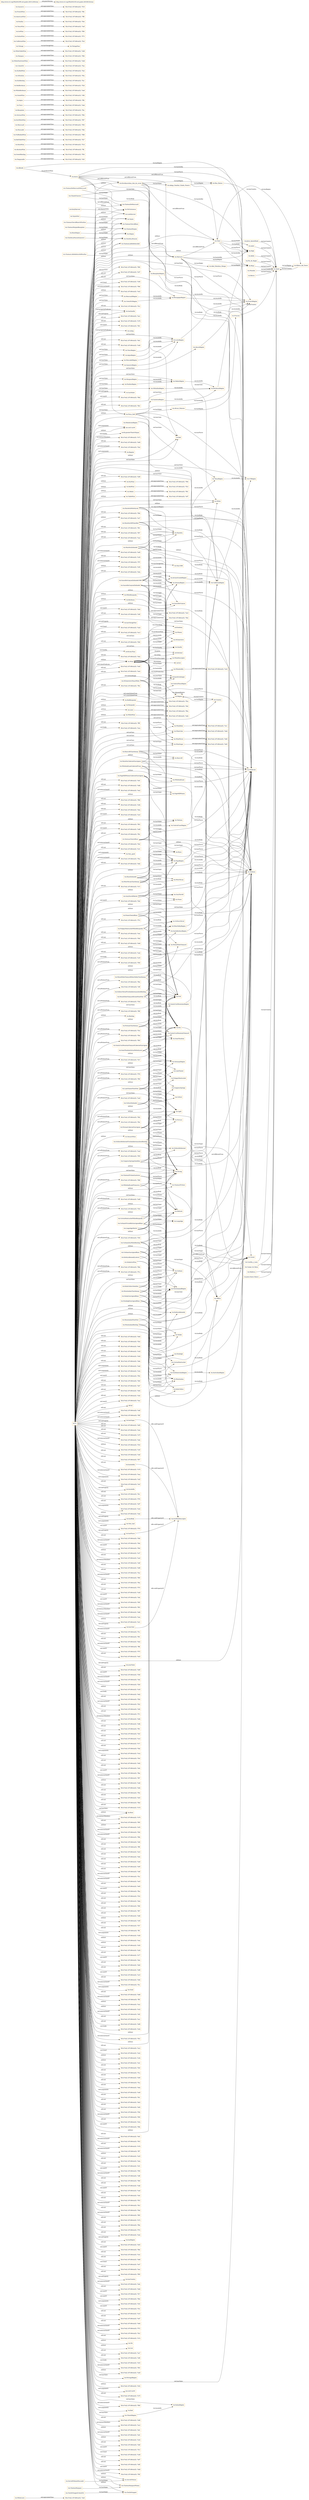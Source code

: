 digraph ar2dtool_diagram { 
rankdir=LR;
size="1501"
node [shape = rectangle, color="orange"]; "-5b1e7e42:187c89c4a52:-7ee0" "vin:DryWine" "vin:Tempranillo" "-5b1e7e42:187c89c4a52:-7f04" "-5b1e7e42:187c89c4a52:-7ef3" "vin:AlsatianWine" "-5b1e7e42:187c89c4a52:-7f1d" "-5b1e7e42:187c89c4a52:-7f59" "vin:RedTableWine" "-5b1e7e42:187c89c4a52:-7f27" "vin:FullBodiedWine" "-5b1e7e42:187c89c4a52:-7f6e" "-5b1e7e42:187c89c4a52:-7eff" "-5b1e7e42:187c89c4a52:-7f88" "-5b1e7e42:187c89c4a52:-7ebd" "-5b1e7e42:187c89c4a52:-7f4b" "vin:Meursault" "-5b1e7e42:187c89c4a52:-7f50" "-5b1e7e42:187c89c4a52:-7f3d" "-5b1e7e42:187c89c4a52:-7f6a" "vin:DryWhiteWine" "vin:GermanWine" "vin:Beaujolais" "vin:WhiteLoire" "vin:RedWine" "vin:Tours" "vin:RoseWine" "-5b1e7e42:187c89c4a52:-7f8f" "vin:Anjou" "-5b1e7e42:187c89c4a52:-7efb" "-5b1e7e42:187c89c4a52:-7f84" "vin:Riesling" "-5b1e7e42:187c89c4a52:-7f94" "vin:SweetWine" "vin:WineBody" "vin:Medoc" "-5b1e7e42:187c89c4a52:-7ee6" "-5b1e7e42:187c89c4a52:-7fc4" "-5b1e7e42:187c89c4a52:-7f2d" "vin:RedBordeaux" "vin:Quality" "vin:TableWine" "-5b1e7e42:187c89c4a52:-7f0e" "-5b1e7e42:187c89c4a52:-7ec1" "-5b1e7e42:187c89c4a52:-7fa1" "-5b1e7e42:187c89c4a52:-7ff4" "vin:WineColor" "vin:StEmilion" "-5b1e7e42:187c89c4a52:-7ec6" "vin:DryRedWine" "-5b1e7e42:187c89c4a52:-7fb5" "vin:DryRiesling" "-5b1e7e42:187c89c4a52:-7eb9" "vin:WhiteBurgundy" "vin:Bordeaux" "-5b1e7e42:187c89c4a52:-7fae" "-5b1e7e42:187c89c4a52:-7fa7" "vin:Wine" "-5b1e7e42:187c89c4a52:-7f23" "-5b1e7e42:187c89c4a52:-7edd" "-5b1e7e42:187c89c4a52:-7f66" "-5b1e7e42:187c89c4a52:-7f76" "-5b1e7e42:187c89c4a52:-7ed6" "-5b1e7e42:187c89c4a52:-7f61" "-5b1e7e42:187c89c4a52:-7f97" "vin:VintageYear" "vin:RedBurgundy" "-5b1e7e42:187c89c4a52:-7fbf" "vin:WhiteNonSweetWine" "-5b1e7e42:187c89c4a52:-7fec" "vin:Burgundy" "-5b1e7e42:187c89c4a52:-7fe4" "vin:WineFlavor" "vin:Muscadet" "vin:CaliforniaWine" "vin:Winery" "vin:WineSugar" "-5b1e7e42:187c89c4a52:-7ea9" "vin:ItalianWine" "-5b1e7e42:187c89c4a52:-7fd2" "-5b1e7e42:187c89c4a52:-7f80" "-5b1e7e42:187c89c4a52:-7eef" "vin:Pauillac" "vin:LateHarvest" "vin:WhiteBordeaux" "-5b1e7e42:187c89c4a52:-7f73" "vin:TexasWine" "vin:Loire" "-5b1e7e42:187c89c4a52:-7f2a" "vin:Margaux" "-5b1e7e42:187c89c4a52:-7f9c" "-5b1e7e42:187c89c4a52:-7ffc" "-5b1e7e42:187c89c4a52:-7f44" "-5b1e7e42:187c89c4a52:-7f0a" "vin:CotesDOr" "-5b1e7e42:187c89c4a52:-7eeb" "vin:AmericanWine" "vin:Country" "vin:DessertWine" "-5b1e7e42:187c89c4a52:-7ead" "vin:IceWine" "-5b1e7e42:187c89c4a52:-7f55" "vin:WhiteTableWine" "-5b1e7e42:187c89c4a52:-7eb5" "-5b1e7e42:187c89c4a52:-7fd6" "-5b1e7e42:187c89c4a52:-7fa4" "-5b1e7e42:187c89c4a52:-7ed9" "vin:Vintage" "vin:EarlyHarvest" "-5b1e7e42:187c89c4a52:-7fc8" "vin:WineDescriptor" "-5b1e7e42:187c89c4a52:-7fcd" "vin:FrenchWine" "-5b1e7e42:187c89c4a52:-7ed2" "-5b1e7e42:187c89c4a52:-7f8c" "-5b1e7e42:187c89c4a52:-7f39" "-5b1e7e42:187c89c4a52:-7ef7" "vin:Sancerre" "vin:SweetRiesling" "vin:Region" "-5b1e7e42:187c89c4a52:-7fbb" "-5b1e7e42:187c89c4a52:-7ff8" "vin:WhiteWine" "-5b1e7e42:187c89c4a52:-7f19" "-5b1e7e42:187c89c4a52:-7fe0" "-5b1e7e42:187c89c4a52:-7f7a" "vin:WineAcidity" "-5b1e7e42:187c89c4a52:-7ee3" ; /*classes style*/
	"vin:Campo_de_Borja" -> "vin:Spain" [ label = "vin:hasCountry" ];
	"vin:MariettaZinfandel" -> "vin:SonomaRegion" [ label = "vin:locatedIn" ];
	"vin:MariettaZinfandel" -> "vin:Dry" [ label = "vin:hasSugar" ];
	"vin:MariettaZinfandel" -> "vin:Marietta" [ label = "vin:hasMaker" ];
	"vin:MariettaZinfandel" -> "vin:Moderate" [ label = "vin:hasFlavor" ];
	"vin:MariettaZinfandel" -> "vin:Medium" [ label = "vin:hasBody" ];
	"vin:SeanThackreySiriusPetiteSyrah" -> "vin:NapaRegion" [ label = "vin:locatedIn" ];
	"vin:SeanThackreySiriusPetiteSyrah" -> "vin:Dry" [ label = "vin:hasSugar" ];
	"vin:SeanThackreySiriusPetiteSyrah" -> "vin:SeanThackrey" [ label = "vin:hasMaker" ];
	"vin:SeanThackreySiriusPetiteSyrah" -> "vin:Strong" [ label = "vin:hasFlavor" ];
	"vin:SeanThackreySiriusPetiteSyrah" -> "vin:Full" [ label = "vin:hasBody" ];
	"vin:MariettaCabernetSauvignon" -> "vin:SonomaRegion" [ label = "vin:locatedIn" ];
	"vin:MariettaCabernetSauvignon" -> "vin:Dry" [ label = "vin:hasSugar" ];
	"vin:MariettaCabernetSauvignon" -> "vin:Marietta" [ label = "vin:hasMaker" ];
	"vin:MariettaCabernetSauvignon" -> "vin:Moderate" [ label = "vin:hasFlavor" ];
	"vin:MariettaCabernetSauvignon" -> "vin:Medium" [ label = "vin:hasBody" ];
	"vin:PauillacRegion" -> "vin:MedocRegion" [ label = "vin:locatedIn" ];
	"vin:StGenevieveTexasWhite" -> "vin:CentralTexasRegion" [ label = "vin:locatedIn" ];
	"vin:StGenevieveTexasWhite" -> "vin:Dry" [ label = "vin:hasSugar" ];
	"vin:StGenevieveTexasWhite" -> "vin:StGenevieve" [ label = "vin:hasMaker" ];
	"vin:StGenevieveTexasWhite" -> "vin:Moderate" [ label = "vin:hasFlavor" ];
	"vin:FullBodiedWine" -> "-5b1e7e42:187c89c4a52:-7f88" [ label = "owl:equivalentClass" ];
	"vin:BordeauxRegion" -> "vin:FrenchRegion" [ label = "vin:locatedIn" ];
	"vin:hasBody" -> "vin:hasWineDescriptor" [ label = "rdfs:subPropertyOf" ];
	"vin:Adega_Familiar_Eladio_Pineiro" -> "vin:Rias_Baixas" [ label = "vin:hasRegion" ];
	"vin:Meursault" -> "-5b1e7e42:187c89c4a52:-7f50" [ label = "owl:equivalentClass" ];
	"vin:Mallorca" -> "vin:Spain" [ label = "vin:hasCountry" ];
	"vin:FoxenCheninBlanc" -> "vin:SantaBarbaraRegion" [ label = "vin:locatedIn" ];
	"vin:FoxenCheninBlanc" -> "vin:Dry" [ label = "vin:hasSugar" ];
	"vin:FoxenCheninBlanc" -> "vin:Foxen" [ label = "vin:hasMaker" ];
	"vin:FoxenCheninBlanc" -> "vin:Moderate" [ label = "vin:hasFlavor" ];
	"vin:FoxenCheninBlanc" -> "vin:Full" [ label = "vin:hasBody" ];
	"vin:TexasWine" -> "-5b1e7e42:187c89c4a52:-7eef" [ label = "owl:equivalentClass" ];
	"vin:NapaRegion" -> "vin:CaliforniaRegion" [ label = "vin:locatedIn" ];
	"vin:MountadamRiesling" -> "vin:SouthAustraliaRegion" [ label = "vin:locatedIn" ];
	"vin:MountadamRiesling" -> "vin:Dry" [ label = "vin:hasSugar" ];
	"vin:MountadamRiesling" -> "vin:Mountadam" [ label = "vin:hasMaker" ];
	"vin:MountadamRiesling" -> "vin:Delicate" [ label = "vin:hasFlavor" ];
	"vin:MountadamRiesling" -> "vin:Medium" [ label = "vin:hasBody" ];
	"vin:LoireRegion" -> "vin:FrenchRegion" [ label = "vin:locatedIn" ];
	"vin:CorbansSauvignonBlanc" -> "vin:NewZealandRegion" [ label = "vin:locatedIn" ];
	"vin:CorbansSauvignonBlanc" -> "vin:Dry" [ label = "vin:hasSugar" ];
	"vin:CorbansSauvignonBlanc" -> "vin:Corbans" [ label = "vin:hasMaker" ];
	"vin:CorbansSauvignonBlanc" -> "vin:Strong" [ label = "vin:hasFlavor" ];
	"vin:CorbansSauvignonBlanc" -> "vin:Medium" [ label = "vin:hasBody" ];
	"vin:WhiteBurgundy" -> "-5b1e7e42:187c89c4a52:-7ee3" [ label = "owl:equivalentClass" ];
	"vin:Pauillac" -> "-5b1e7e42:187c89c4a52:-7f44" [ label = "owl:equivalentClass" ];
	"vin:Jerez-Xeres-Sherry" -> "vin:Spain" [ label = "vin:hasCountry" ];
	"vin:CortonMontrachetWhiteBurgundy" -> "vin:Dry" [ label = "vin:hasSugar" ];
	"vin:CortonMontrachetWhiteBurgundy" -> "vin:CortonMontrachet" [ label = "vin:hasMaker" ];
	"vin:CortonMontrachetWhiteBurgundy" -> "vin:Strong" [ label = "vin:hasFlavor" ];
	"vin:CortonMontrachetWhiteBurgundy" -> "vin:Full" [ label = "vin:hasBody" ];
	"vin:BourgogneRegion" -> "vin:FrenchRegion" [ label = "vin:locatedIn" ];
	"vin:MountadamChardonnay" -> "vin:SouthAustraliaRegion" [ label = "vin:locatedIn" ];
	"vin:MountadamChardonnay" -> "vin:Dry" [ label = "vin:hasSugar" ];
	"vin:MountadamChardonnay" -> "vin:Mountadam" [ label = "vin:hasMaker" ];
	"vin:MountadamChardonnay" -> "vin:Strong" [ label = "vin:hasFlavor" ];
	"vin:MountadamChardonnay" -> "vin:Full" [ label = "vin:hasBody" ];
	"vin:DryWine" -> "-5b1e7e42:187c89c4a52:-7f94" [ label = "owl:equivalentClass" ];
	"vin:FrenchWine" -> "-5b1e7e42:187c89c4a52:-7f8c" [ label = "owl:equivalentClass" ];
	"vin:SauterneRegion" -> "vin:BordeauxRegion" [ label = "vin:locatedIn" ];
	"vin:Spain" -> "vin:Ribera_del_Duero" [ label = "vin:hasRegion" ];
	"vin:SelaksSauvignonBlanc" -> "vin:NewZealandRegion" [ label = "vin:locatedIn" ];
	"vin:SelaksSauvignonBlanc" -> "vin:Dry" [ label = "vin:hasSugar" ];
	"vin:SelaksSauvignonBlanc" -> "vin:Selaks" [ label = "vin:hasMaker" ];
	"vin:SelaksSauvignonBlanc" -> "vin:Moderate" [ label = "vin:hasFlavor" ];
	"vin:SelaksSauvignonBlanc" -> "vin:Medium" [ label = "vin:hasBody" ];
	"vin:SchlossRothermelTrochenbierenausleseRiesling" -> "vin:GermanyRegion" [ label = "vin:locatedIn" ];
	"vin:SchlossRothermelTrochenbierenausleseRiesling" -> "vin:Sweet" [ label = "vin:hasSugar" ];
	"vin:SchlossRothermelTrochenbierenausleseRiesling" -> "vin:SchlossRothermel" [ label = "vin:hasMaker" ];
	"vin:SchlossRothermelTrochenbierenausleseRiesling" -> "vin:Strong" [ label = "vin:hasFlavor" ];
	"vin:SchlossRothermelTrochenbierenausleseRiesling" -> "vin:Full" [ label = "vin:hasBody" ];
	"vin:StEmilionRegion" -> "vin:BordeauxRegion" [ label = "vin:locatedIn" ];
	"vin:BeaujolaisRegion" -> "vin:FrenchRegion" [ label = "vin:locatedIn" ];
	"vin:CorbansPrivateBinSauvignonBlanc" -> "vin:NewZealandRegion" [ label = "vin:locatedIn" ];
	"vin:CorbansPrivateBinSauvignonBlanc" -> "vin:Dry" [ label = "vin:hasSugar" ];
	"vin:CorbansPrivateBinSauvignonBlanc" -> "vin:Corbans" [ label = "vin:hasMaker" ];
	"vin:CorbansPrivateBinSauvignonBlanc" -> "vin:Strong" [ label = "vin:hasFlavor" ];
	"vin:CorbansPrivateBinSauvignonBlanc" -> "vin:Full" [ label = "vin:hasBody" ];
	"vin:Bordeaux" -> "-5b1e7e42:187c89c4a52:-7fe4" [ label = "owl:equivalentClass" ];
	"vin:CongressSpringsSemillon" -> "vin:Dry" [ label = "vin:hasSugar" ];
	"vin:CongressSpringsSemillon" -> "vin:CongressSprings" [ label = "vin:hasMaker" ];
	"vin:CongressSpringsSemillon" -> "vin:Moderate" [ label = "vin:hasFlavor" ];
	"vin:CongressSpringsSemillon" -> "vin:Medium" [ label = "vin:hasBody" ];
	"vin:RedBordeaux" -> "-5b1e7e42:187c89c4a52:-7f2d" [ label = "owl:equivalentClass" ];
	"vin:Jerez_Amontillado" -> "vin:Spain" [ label = "vin:hasCountry" ];
	"vin:Rias_Baixas" -> "vin:Spain" [ label = "vin:hasCountry" ];
	"vin:AlsatianWine" -> "-5b1e7e42:187c89c4a52:-7ffc" [ label = "owl:equivalentClass" ];
	"vin:RedTableWine" -> "-5b1e7e42:187c89c4a52:-7f27" [ label = "owl:equivalentClass" ];
	"vin:Tours" -> "-5b1e7e42:187c89c4a52:-7eeb" [ label = "owl:equivalentClass" ];
	"vin:CotesDOr" -> "-5b1e7e42:187c89c4a52:-7fae" [ label = "owl:equivalentClass" ];
	"vin:SweetRiesling" -> "-5b1e7e42:187c89c4a52:-7f04" [ label = "owl:equivalentClass" ];
	"vin:Medoc" -> "-5b1e7e42:187c89c4a52:-7f61" [ label = "owl:equivalentClass" ];
	"vin:TaylorPort" -> "vin:Taylor" [ label = "vin:hasMaker" ];
	"vin:ChateauChevalBlancStEmilion" -> "vin:ChateauChevalBlanc" [ label = "vin:hasMaker" ];
	"vin:Envidiacochina_tete_de_cuvee" -> "vin:Malvasia" [ label = "owl:differentFrom" ];
	"vin:Envidiacochina_tete_de_cuvee" -> "vin:Adega_Familiar_Eladio_Pineiro" [ label = "vin:hasMaker" ];
	"vin:Envidiacochina_tete_de_cuvee" -> "vin:Moderate" [ label = "vin:hasFlavor" ];
	"vin:Envidiacochina_tete_de_cuvee" -> "vin:High" [ label = "vin:hasAcidity" ];
	"vin:Envidiacochina_tete_de_cuvee" -> "vin:Medium" [ label = "vin:hasBody" ];
	"vin:Envidiacochina_tete_de_cuvee" -> "vin:Rias_Baixas" [ label = "vin:hasRegion" ];
	"vin:Envidiacochina_tete_de_cuvee" -> "vin:Tinto" [ label = "owl:differentFrom" ];
	"vin:ChateauMorgonBeaujolais" -> "vin:ChateauMorgon" [ label = "vin:hasMaker" ];
	"vin:ChateauDeMeursaultMeursault" -> "vin:ChateauDeMeursault" [ label = "vin:hasMaker" ];
	"vin:ChateauDeMeursaultMeursault" -> "vin:Moderate" [ label = "vin:hasFlavor" ];
	"vin:WhiteNonSweetWine" -> "-5b1e7e42:187c89c4a52:-7edd" [ label = "owl:equivalentClass" ];
	"vin:Alvaro_Palacios" -> "vin:Priorato" [ label = "vin:hasRegion" ];
	"vin:RoseDAnjou" -> "vin:DAnjou" [ label = "vin:hasMaker" ];
	"vin:hasSugar" -> "vin:hasWineDescriptor" [ label = "rdfs:subPropertyOf" ];
	"vin:Muscadet" -> "-5b1e7e42:187c89c4a52:-7f4b" [ label = "owl:equivalentClass" ];
	"vin:CotesDOrRegion" -> "vin:BourgogneRegion" [ label = "vin:locatedIn" ];
	"vin:WineColor" -> "-5b1e7e42:187c89c4a52:-7ebd" [ label = "owl:equivalentClass" ];
	"vin:ElyseZinfandel" -> "vin:NapaRegion" [ label = "vin:locatedIn" ];
	"vin:ElyseZinfandel" -> "vin:Dry" [ label = "vin:hasSugar" ];
	"vin:ElyseZinfandel" -> "vin:Elyse" [ label = "vin:hasMaker" ];
	"vin:ElyseZinfandel" -> "vin:Moderate" [ label = "vin:hasFlavor" ];
	"vin:ElyseZinfandel" -> "vin:Full" [ label = "vin:hasBody" ];
	"vin:SweetWine" -> "-5b1e7e42:187c89c4a52:-7efb" [ label = "owl:equivalentClass" ];
	"vin:LongridgeMerlot" -> "vin:NewZealandRegion" [ label = "vin:locatedIn" ];
	"vin:LongridgeMerlot" -> "vin:Dry" [ label = "vin:hasSugar" ];
	"vin:LongridgeMerlot" -> "vin:Longridge" [ label = "vin:hasMaker" ];
	"vin:LongridgeMerlot" -> "vin:Moderate" [ label = "vin:hasFlavor" ];
	"vin:LongridgeMerlot" -> "vin:Light" [ label = "vin:hasBody" ];
	"vin:KathrynKennedyLateral" -> "vin:Dry" [ label = "vin:hasSugar" ];
	"vin:KathrynKennedyLateral" -> "vin:KathrynKennedy" [ label = "vin:hasMaker" ];
	"vin:KathrynKennedyLateral" -> "vin:Delicate" [ label = "vin:hasFlavor" ];
	"vin:KathrynKennedyLateral" -> "vin:Medium" [ label = "vin:hasBody" ];
	"vin:MountEdenVineyardEdnaValleyChardonnay" -> "vin:EdnaValleyRegion" [ label = "vin:locatedIn" ];
	"vin:MountEdenVineyardEdnaValleyChardonnay" -> "vin:Dry" [ label = "vin:hasSugar" ];
	"vin:MountEdenVineyardEdnaValleyChardonnay" -> "vin:MountEdenVineyard" [ label = "vin:hasMaker" ];
	"vin:MountEdenVineyardEdnaValleyChardonnay" -> "vin:Moderate" [ label = "vin:hasFlavor" ];
	"vin:MountEdenVineyardEdnaValleyChardonnay" -> "vin:Medium" [ label = "vin:hasBody" ];
	"vin:hasFlavor" -> "vin:hasWineDescriptor" [ label = "rdfs:subPropertyOf" ];
	"vin:Loire" -> "-5b1e7e42:187c89c4a52:-7f6a" [ label = "owl:equivalentClass" ];
	"vin:AnjouRegion" -> "vin:LoireRegion" [ label = "vin:locatedIn" ];
	"vin:BancroftChardonnay" -> "vin:NapaRegion" [ label = "vin:locatedIn" ];
	"vin:BancroftChardonnay" -> "vin:Dry" [ label = "vin:hasSugar" ];
	"vin:BancroftChardonnay" -> "vin:Bancroft" [ label = "vin:hasMaker" ];
	"vin:BancroftChardonnay" -> "vin:Moderate" [ label = "vin:hasFlavor" ];
	"vin:BancroftChardonnay" -> "vin:Medium" [ label = "vin:hasBody" ];
	"vin:SaucelitoCanyonZinfandel1998" -> "vin:ArroyoGrandeRegion" [ label = "vin:locatedIn" ];
	"vin:SaucelitoCanyonZinfandel1998" -> "vin:Year1998" [ label = "vin:hasVintageYear" ];
	"vin:SaucelitoCanyonZinfandel1998" -> "vin:Dry" [ label = "vin:hasSugar" ];
	"vin:SaucelitoCanyonZinfandel1998" -> "vin:SaucelitoCanyon" [ label = "vin:hasMaker" ];
	"vin:SaucelitoCanyonZinfandel1998" -> "vin:Moderate" [ label = "vin:hasFlavor" ];
	"vin:SaucelitoCanyonZinfandel1998" -> "vin:Medium" [ label = "vin:hasBody" ];
	"vin:ClosDeLaPoussieSancerre" -> "vin:ClosDeLaPoussie" [ label = "vin:hasMaker" ];
	"vin:CentralTexasRegion" -> "vin:TexasRegion" [ label = "vin:locatedIn" ];
	"vin:ChiantiRegion" -> "vin:ItalianRegion" [ label = "vin:locatedIn" ];
	"vin:IceWine" -> "-5b1e7e42:187c89c4a52:-7f80" [ label = "owl:equivalentClass" ];
	"vin:CaliforniaRegion" -> "vin:USRegion" [ label = "vin:locatedIn" ];
	"vin:Beaujolais" -> "-5b1e7e42:187c89c4a52:-7fec" [ label = "owl:equivalentClass" ];
	"vin:MendocinoRegion" -> "vin:CaliforniaRegion" [ label = "vin:locatedIn" ];
	"vin:MendocinoRegion" -> "vin:SonomaRegion" [ label = "vin:adjacentRegion" ];
	"vin:ChiantiClassico" -> "vin:McGuinnesso" [ label = "vin:hasMaker" ];
	"vin:ChiantiClassico" -> "vin:Medium" [ label = "vin:hasBody" ];
	"vin:Aurus" -> "vin:Malvasia" [ label = "owl:differentFrom" ];
	"vin:Aurus" -> "vin:Tinto" [ label = "owl:differentFrom" ];
	"vin:Aurus" -> "vin:Moderate" [ label = "vin:hasFlavor" ];
	"vin:Aurus" -> "vin:Red" [ label = "vin:hasColor" ];
	"vin:Aurus" -> "vin:Envidiacochina_tete_de_cuvee" [ label = "owl:differentFrom" ];
	"vin:Aurus" -> "vin:Finca_Dofi" [ label = "owl:differentFrom" ];
	"vin:Aurus" -> "vin:High" [ label = "vin:hasAcidity" ];
	"vin:Aurus" -> "vin:Full" [ label = "vin:hasBody" ];
	"vin:MountadamPinotNoir" -> "vin:SouthAustraliaRegion" [ label = "vin:locatedIn" ];
	"vin:MountadamPinotNoir" -> "vin:Dry" [ label = "vin:hasSugar" ];
	"vin:MountadamPinotNoir" -> "vin:Mountadam" [ label = "vin:hasMaker" ];
	"vin:MountadamPinotNoir" -> "vin:Moderate" [ label = "vin:hasFlavor" ];
	"vin:MountadamPinotNoir" -> "vin:Medium" [ label = "vin:hasBody" ];
	"vin:RedWine" -> "-5b1e7e42:187c89c4a52:-7f23" [ label = "owl:equivalentClass" ];
	"vin:MountEdenVineyardEstatePinotNoir" -> "vin:EdnaValleyRegion" [ label = "vin:locatedIn" ];
	"vin:MountEdenVineyardEstatePinotNoir" -> "vin:Dry" [ label = "vin:hasSugar" ];
	"vin:MountEdenVineyardEstatePinotNoir" -> "vin:MountEdenVineyard" [ label = "vin:hasMaker" ];
	"vin:MountEdenVineyardEstatePinotNoir" -> "vin:Strong" [ label = "vin:hasFlavor" ];
	"vin:MountEdenVineyardEstatePinotNoir" -> "vin:Full" [ label = "vin:hasBody" ];
	"vin:Burgundy" -> "-5b1e7e42:187c89c4a52:-7fe0" [ label = "owl:equivalentClass" ];
	"vin:RedBurgundy" -> "-5b1e7e42:187c89c4a52:-7f2a" [ label = "owl:equivalentClass" ];
	"vin:SonomaRegion" -> "vin:CaliforniaRegion" [ label = "vin:locatedIn" ];
	"vin:Malvasia" -> "vin:Moderate" [ label = "vin:hasFlavor" ];
	"vin:Malvasia" -> "vin:White" [ label = "vin:hasColor" ];
	"vin:Malvasia" -> "vin:Rioja" [ label = "vin:hasRegion" ];
	"vin:Malvasia" -> "vin:Medium" [ label = "vin:hasBody" ];
	"vin:Malvasia" -> "vin:High" [ label = "vin:hasAcidity" ];
	"vin:Malvasia" -> "vin:Tinto" [ label = "owl:differentFrom" ];
	"vin:Malvasia" -> "vin:Abel_Mendoza_Monge" [ label = "vin:hasMaker" ];
	"vin:hasAcidity" -> "vin:hasWineDescriptor" [ label = "rdfs:subPropertyOf" ];
	"vin:Aalto" -> "vin:Spain" [ label = "vin:hasCountry" ];
	"vin:ChateauLafiteRothschildPauillac" -> "vin:ChateauLafiteRothschild" [ label = "vin:hasMaker" ];
	"vin:GaryFarrellMerlot" -> "vin:SonomaRegion" [ label = "vin:locatedIn" ];
	"vin:GaryFarrellMerlot" -> "vin:Dry" [ label = "vin:hasSugar" ];
	"vin:GaryFarrellMerlot" -> "vin:GaryFarrell" [ label = "vin:hasMaker" ];
	"vin:GaryFarrellMerlot" -> "vin:Moderate" [ label = "vin:hasFlavor" ];
	"vin:GaryFarrellMerlot" -> "vin:Medium" [ label = "vin:hasBody" ];
	"vin:Alella" -> "vin:Spain" [ label = "vin:hasCountry" ];
	"vin:StonleighSauvignonBlanc" -> "vin:NewZealandRegion" [ label = "vin:locatedIn" ];
	"vin:StonleighSauvignonBlanc" -> "vin:Dry" [ label = "vin:hasSugar" ];
	"vin:StonleighSauvignonBlanc" -> "vin:Stonleigh" [ label = "vin:hasMaker" ];
	"vin:StonleighSauvignonBlanc" -> "vin:Delicate" [ label = "vin:hasFlavor" ];
	"vin:StonleighSauvignonBlanc" -> "vin:Medium" [ label = "vin:hasBody" ];
	"vin:Abel_Mendoza_Monge" -> "vin:Rioja" [ label = "vin:hasRegion" ];
	"vin:TableWine" -> "-5b1e7e42:187c89c4a52:-7ef7" [ label = "owl:equivalentClass" ];
	"vin:GermanWine" -> "-5b1e7e42:187c89c4a52:-7f84" [ label = "owl:equivalentClass" ];
	"vin:CotturiZinfandel" -> "vin:SonomaRegion" [ label = "vin:locatedIn" ];
	"vin:CotturiZinfandel" -> "vin:Dry" [ label = "vin:hasSugar" ];
	"vin:CotturiZinfandel" -> "vin:Cotturi" [ label = "vin:hasMaker" ];
	"vin:CotturiZinfandel" -> "vin:Strong" [ label = "vin:hasFlavor" ];
	"vin:CotturiZinfandel" -> "vin:Full" [ label = "vin:hasBody" ];
	"vin:WineBody" -> "-5b1e7e42:187c89c4a52:-7ec1" [ label = "owl:equivalentClass" ];
	"vin:SaucelitoCanyonZinfandel" -> "vin:ArroyoGrandeRegion" [ label = "vin:locatedIn" ];
	"vin:SaucelitoCanyonZinfandel" -> "vin:Dry" [ label = "vin:hasSugar" ];
	"vin:SaucelitoCanyonZinfandel" -> "vin:SaucelitoCanyon" [ label = "vin:hasMaker" ];
	"vin:SaucelitoCanyonZinfandel" -> "vin:Moderate" [ label = "vin:hasFlavor" ];
	"vin:SaucelitoCanyonZinfandel" -> "vin:Medium" [ label = "vin:hasBody" ];
	"vin:LaneTannerPinotNoir" -> "vin:SantaBarbaraRegion" [ label = "vin:locatedIn" ];
	"vin:LaneTannerPinotNoir" -> "vin:Dry" [ label = "vin:hasSugar" ];
	"vin:LaneTannerPinotNoir" -> "vin:LaneTanner" [ label = "vin:hasMaker" ];
	"vin:LaneTannerPinotNoir" -> "vin:Delicate" [ label = "vin:hasFlavor" ];
	"vin:LaneTannerPinotNoir" -> "vin:Light" [ label = "vin:hasBody" ];
	"vin:WhiteWine" -> "-5b1e7e42:187c89c4a52:-7ed2" [ label = "owl:equivalentClass" ];
	"vin:WhitehallLaneCabernetFranc" -> "vin:NapaRegion" [ label = "vin:locatedIn" ];
	"vin:WhitehallLaneCabernetFranc" -> "vin:Dry" [ label = "vin:hasSugar" ];
	"vin:WhitehallLaneCabernetFranc" -> "vin:WhitehallLane" [ label = "vin:hasMaker" ];
	"vin:WhitehallLaneCabernetFranc" -> "vin:Moderate" [ label = "vin:hasFlavor" ];
	"vin:WhitehallLaneCabernetFranc" -> "vin:Medium" [ label = "vin:hasBody" ];
	"vin:Dry" -> "vin:Sweet" [ label = "owl:differentFrom" ];
	"vin:Dry" -> "vin:OffDry" [ label = "owl:differentFrom" ];
	"vin:Rioja" -> "vin:Spain" [ label = "vin:hasCountry" ];
	"vin:Sancerre" -> "-5b1e7e42:187c89c4a52:-7f19" [ label = "owl:equivalentClass" ];
	"vin:Pla_de_Bages" -> "vin:Spain" [ label = "vin:hasCountry" ];
	"vin:StEmilion" -> "-5b1e7e42:187c89c4a52:-7f0a" [ label = "owl:equivalentClass" ];
	"vin:PageMillWineryCabernetSauvignon" -> "vin:NapaRegion" [ label = "vin:locatedIn" ];
	"vin:PageMillWineryCabernetSauvignon" -> "vin:Dry" [ label = "vin:hasSugar" ];
	"vin:PageMillWineryCabernetSauvignon" -> "vin:PageMillWinery" [ label = "vin:hasMaker" ];
	"vin:PageMillWineryCabernetSauvignon" -> "vin:Moderate" [ label = "vin:hasFlavor" ];
	"vin:PageMillWineryCabernetSauvignon" -> "vin:Medium" [ label = "vin:hasBody" ];
	"vin:Ribera_del_Duero" -> "vin:Spain" [ label = "vin:hasCountry" ];
	"vin:WineAcidity" -> "-5b1e7e42:187c89c4a52:-7ec6" [ label = "owl:equivalentClass" ];
	"vin:Finca_Dofi" -> "vin:Moderate" [ label = "vin:hasFlavor" ];
	"vin:Finca_Dofi" -> "vin:Full" [ label = "vin:hasBody" ];
	"vin:Finca_Dofi" -> "vin:Red" [ label = "vin:hasColor" ];
	"vin:Finca_Dofi" -> "vin:High" [ label = "vin:hasAcidity" ];
	"vin:Finca_Dofi" -> "vin:Alvaro_Palacios" [ label = "vin:hasMaker" ];
	"vin:MariettaPetiteSyrah" -> "vin:SonomaRegion" [ label = "vin:locatedIn" ];
	"vin:MariettaPetiteSyrah" -> "vin:Dry" [ label = "vin:hasSugar" ];
	"vin:MariettaPetiteSyrah" -> "vin:Marietta" [ label = "vin:hasMaker" ];
	"vin:MariettaPetiteSyrah" -> "vin:Moderate" [ label = "vin:hasFlavor" ];
	"vin:MariettaPetiteSyrah" -> "vin:Medium" [ label = "vin:hasBody" ];
	"vin:WhiteTableWine" -> "-5b1e7e42:187c89c4a52:-7ed6" [ label = "owl:equivalentClass" ];
	"vin:Margaux" -> "-5b1e7e42:187c89c4a52:-7f66" [ label = "owl:equivalentClass" ];
	"vin:SevreEtMaineMuscadet" -> "vin:SevreEtMaine" [ label = "vin:hasMaker" ];
	"vin:Priorato" -> "vin:Spain" [ label = "vin:hasCountry" ];
	"vin:SchlossVolradTrochenbierenausleseRiesling" -> "vin:GermanyRegion" [ label = "vin:locatedIn" ];
	"vin:SchlossVolradTrochenbierenausleseRiesling" -> "vin:Sweet" [ label = "vin:hasSugar" ];
	"vin:SchlossVolradTrochenbierenausleseRiesling" -> "vin:SchlossVolrad" [ label = "vin:hasMaker" ];
	"vin:SchlossVolradTrochenbierenausleseRiesling" -> "vin:Moderate" [ label = "vin:hasFlavor" ];
	"vin:SchlossVolradTrochenbierenausleseRiesling" -> "vin:Full" [ label = "vin:hasBody" ];
	"vin:EarlyHarvest" -> "vin:LateHarvest" [ label = "owl:disjointWith" ];
	"vin:ChateauDYchemSauterne" -> "vin:ChateauDYchem" [ label = "vin:hasMaker" ];
	"vin:ChateauDYchemSauterne" -> "vin:Strong" [ label = "vin:hasFlavor" ];
	"vin:Tempranillo" -> "-5b1e7e42:187c89c4a52:-7ef3" [ label = "owl:equivalentClass" ];
	"vin:Anjou" -> "-5b1e7e42:187c89c4a52:-7ff4" [ label = "owl:equivalentClass" ];
	"vin:Penedes" -> "vin:Spain" [ label = "vin:hasCountry" ];
	"vin:FormanCabernetSauvignon" -> "vin:NapaRegion" [ label = "vin:locatedIn" ];
	"vin:FormanCabernetSauvignon" -> "vin:Dry" [ label = "vin:hasSugar" ];
	"vin:FormanCabernetSauvignon" -> "vin:Forman" [ label = "vin:hasMaker" ];
	"vin:FormanCabernetSauvignon" -> "vin:Strong" [ label = "vin:hasFlavor" ];
	"vin:FormanCabernetSauvignon" -> "vin:Medium" [ label = "vin:hasBody" ];
	"vin:DryWhiteWine" -> "-5b1e7e42:187c89c4a52:-7f97" [ label = "owl:equivalentClass" ];
	"vin:SantaCruzMountainsRegion" -> "vin:CaliforniaRegion" [ label = "vin:locatedIn" ];
	"vin:MeursaultRegion" -> "vin:BourgogneRegion" [ label = "vin:locatedIn" ];
	"vin:MariettaOldVinesRed" -> "vin:SonomaRegion" [ label = "vin:locatedIn" ];
	"vin:MariettaOldVinesRed" -> "vin:Dry" [ label = "vin:hasSugar" ];
	"vin:MariettaOldVinesRed" -> "vin:Marietta" [ label = "vin:hasMaker" ];
	"vin:MariettaOldVinesRed" -> "vin:Moderate" [ label = "vin:hasFlavor" ];
	"vin:MariettaOldVinesRed" -> "vin:Medium" [ label = "vin:hasBody" ];
	"vin:CorbansDryWhiteRiesling" -> "vin:NewZealandRegion" [ label = "vin:locatedIn" ];
	"vin:CorbansDryWhiteRiesling" -> "vin:OffDry" [ label = "vin:hasSugar" ];
	"vin:CorbansDryWhiteRiesling" -> "vin:Corbans" [ label = "vin:hasMaker" ];
	"vin:CorbansDryWhiteRiesling" -> "vin:Moderate" [ label = "vin:hasFlavor" ];
	"vin:CorbansDryWhiteRiesling" -> "vin:Medium" [ label = "vin:hasBody" ];
	"vin:ChateauMargaux" -> "vin:ChateauMargauxWinery" [ label = "vin:hasMaker" ];
	"vin:hasColor" -> "vin:hasWineDescriptor" [ label = "rdfs:subPropertyOf" ];
	"vin:EdnaValleyRegion" -> "vin:CaliforniaRegion" [ label = "vin:locatedIn" ];
	"vin:AlsaceRegion" -> "vin:FrenchRegion" [ label = "vin:locatedIn" ];
	"vin:Bierzo" -> "vin:Spain" [ label = "vin:hasCountry" ];
	"vin:FormanChardonnay" -> "vin:NapaRegion" [ label = "vin:locatedIn" ];
	"vin:FormanChardonnay" -> "vin:Dry" [ label = "vin:hasSugar" ];
	"vin:FormanChardonnay" -> "vin:Forman" [ label = "vin:hasMaker" ];
	"vin:FormanChardonnay" -> "vin:Moderate" [ label = "vin:hasFlavor" ];
	"vin:FormanChardonnay" -> "vin:Full" [ label = "vin:hasBody" ];
	"vin:DryRedWine" -> "-5b1e7e42:187c89c4a52:-7fa4" [ label = "owl:equivalentClass" ];
	"vin:DryRiesling" -> "-5b1e7e42:187c89c4a52:-7fa1" [ label = "owl:equivalentClass" ];
	"vin:PulignyMontrachetWhiteBurgundy" -> "vin:Dry" [ label = "vin:hasSugar" ];
	"vin:PulignyMontrachetWhiteBurgundy" -> "vin:PulignyMontrachet" [ label = "vin:hasMaker" ];
	"vin:PulignyMontrachetWhiteBurgundy" -> "vin:Moderate" [ label = "vin:hasFlavor" ];
	"vin:PulignyMontrachetWhiteBurgundy" -> "vin:Medium" [ label = "vin:hasBody" ];
	"NULL" -> "vin:SaucelitoCanyon" [ label = "rdf:first" ];
	"NULL" -> "-5b1e7e42:187c89c4a52:-7e6d" [ label = "rdf:rest" ];
	"NULL" -> "vin:Strong" [ label = "rdf:first" ];
	"NULL" -> "-5b1e7e42:187c89c4a52:-7f24" [ label = "rdf:rest" ];
	"NULL" -> "-5b1e7e42:187c89c4a52:-7f59" [ label = "owl:allValuesFrom" ];
	"NULL" -> "vin:SauterneRegion" [ label = "owl:hasValue" ];
	"NULL" -> "-5b1e7e42:187c89c4a52:-7e94" [ label = "rdf:rest" ];
	"NULL" -> "-5b1e7e42:187c89c4a52:-7e3d" [ label = "rdf:rest" ];
	"NULL" -> "-5b1e7e42:187c89c4a52:-7e5d" [ label = "rdf:first" ];
	"NULL" -> "-5b1e7e42:187c89c4a52:-7e8e" [ label = "rdf:rest" ];
	"NULL" -> "vin:Malvasia" [ label = "rdf:first" ];
	"NULL" -> "-5b1e7e42:187c89c4a52:-7e4d" [ label = "swrl:arguments" ];
	"NULL" -> "-5b1e7e42:187c89c4a52:-7e3e" [ label = "swrl:arguments" ];
	"NULL" -> "vin:Medium" [ label = "owl:hasValue" ];
	"NULL" -> "-5b1e7e42:187c89c4a52:-7f54" [ label = "owl:oneOf" ];
	"NULL" -> "-5b1e7e42:187c89c4a52:-7fe9" [ label = "rdf:rest" ];
	"NULL" -> "-5b1e7e42:187c89c4a52:-7eb7" [ label = "rdf:rest" ];
	"NULL" -> "-5b1e7e42:187c89c4a52:-7e64" [ label = "rdf:rest" ];
	"NULL" -> "vin:GaryFarrell" [ label = "rdf:first" ];
	"NULL" -> "vin:Marietta" [ label = "rdf:first" ];
	"NULL" -> "-5b1e7e42:187c89c4a52:-7f76" [ label = "owl:allValuesFrom" ];
	"NULL" -> "-5b1e7e42:187c89c4a52:-7e5e" [ label = "rdf:rest" ];
	"NULL" -> "-5b1e7e42:187c89c4a52:-7eac" [ label = "owl:oneOf" ];
	"NULL" -> "rdf:nil" [ label = "rdf:rest" ];
	"NULL" -> "-5b1e7e42:187c89c4a52:-7edf" [ label = "owl:intersectionOf" ];
	"NULL" -> "-5b1e7e42:187c89c4a52:-7fdf" [ label = "owl:intersectionOf" ];
	"NULL" -> "vin:ClosDeVougeot" [ label = "rdf:first" ];
	"NULL" -> "-5b1e7e42:187c89c4a52:-7f55" [ label = "owl:allValuesFrom" ];
	"NULL" -> "-5b1e7e42:187c89c4a52:-7e85" [ label = "rdf:rest" ];
	"NULL" -> "vin:Selaks" [ label = "rdf:first" ];
	"NULL" -> "vin:Strong" [ label = "owl:hasValue" ];
	"NULL" -> "-5b1e7e42:187c89c4a52:-7e2e" [ label = "rdf:rest" ];
	"NULL" -> "vin:Riesling" [ label = "rdf:first" ];
	"NULL" -> "-5b1e7e42:187c89c4a52:-7e7f" [ label = "rdf:rest" ];
	"NULL" -> "vin:WineColor" [ label = "owl:onClass" ];
	"NULL" -> "-5b1e7e42:187c89c4a52:-7ede" [ label = "rdf:rest" ];
	"NULL" -> "-5b1e7e42:187c89c4a52:-7f18" [ label = "owl:intersectionOf" ];
	"NULL" -> "vin:ChateauMargauxWinery" [ label = "rdf:first" ];
	"NULL" -> "vin:BourgogneRegion" [ label = "owl:hasValue" ];
	"NULL" -> "vin:Elyse" [ label = "rdf:first" ];
	"NULL" -> "-5b1e7e42:187c89c4a52:-7e3f" [ label = "rdf:first" ];
	"NULL" -> "-5b1e7e42:187c89c4a52:-7e4f" [ label = "rdf:rest" ];
	"NULL" -> "-5b1e7e42:187c89c4a52:-7f0e" [ label = "owl:allValuesFrom" ];
	"NULL" -> "vin:Longridge" [ label = "rdf:first" ];
	"NULL" -> "vin:ItalianRegion" [ label = "owl:hasValue" ];
	"NULL" -> "-5b1e7e42:187c89c4a52:-7f57" [ label = "rdf:rest" ];
	"NULL" -> "vin:WhiteWine" [ label = "rdf:first" ];
	"NULL" -> "-5b1e7e42:187c89c4a52:-7e76" [ label = "rdf:rest" ];
	"NULL" -> "xsd:positiveInteger" [ label = "owl:onDataRange" ];
	"NULL" -> "-5b1e7e42:187c89c4a52:-7eea" [ label = "owl:intersectionOf" ];
	"NULL" -> "vin:PageMillWinery" [ label = "rdf:first" ];
	"NULL" -> "-5b1e7e42:187c89c4a52:-7e2f" [ label = "swrl:arguments" ];
	"NULL" -> "xsd:positiveInteger" [ label = "owl:someValuesFrom" ];
	"NULL" -> "vin:Stonleigh" [ label = "rdf:first" ];
	"NULL" -> "vin:High" [ label = "rdf:first" ];
	"NULL" -> "-5b1e7e42:187c89c4a52:-7ecf" [ label = "rdf:rest" ];
	"NULL" -> "vin:RedWine" [ label = "rdf:first" ];
	"NULL" -> "vin:locatedIn" [ label = "owl:onProperty" ];
	"NULL" -> "-5b1e7e42:187c89c4a52:-7fe1" [ label = "rdf:rest" ];
	"NULL" -> "-5b1e7e42:187c89c4a52:-7f78" [ label = "rdf:rest" ];
	"NULL" -> "vin:Bordeaux" [ label = "rdf:first" ];
	"NULL" -> "vin:SeanThackrey" [ label = "rdf:first" ];
	"NULL" -> "-5b1e7e42:187c89c4a52:-7e97" [ label = "rdf:rest" ];
	"NULL" -> "-5b1e7e42:187c89c4a52:-7e24" [ label = "swrl:arguments" ];
	"NULL" -> "-5b1e7e42:187c89c4a52:-7e4e" [ label = "rdf:first" ];
	"NULL" -> "vin:Very_bad" [ label = "swrl:argument2" ];
	"NULL" -> "vin:PeterMccoy" [ label = "rdf:first" ];
	"NULL" -> "vin:Ventana" [ label = "rdf:first" ];
	"NULL" -> "vin:CaliforniaRegion" [ label = "rdf:first" ];
	"NULL" -> "-5b1e7e42:187c89c4a52:-7f79" [ label = "owl:oneOf" ];
	"NULL" -> "vin:LateHarvest" [ label = "rdf:first" ];
	"NULL" -> "-5b1e7e42:187c89c4a52:-7f48" [ label = "rdf:rest" ];
	"NULL" -> "-5b1e7e42:187c89c4a52:-7f7a" [ label = "owl:allValuesFrom" ];
	"NULL" -> "-5b1e7e42:187c89c4a52:-7feb" [ label = "owl:intersectionOf" ];
	"NULL" -> "-5b1e7e42:187c89c4a52:-7f0d" [ label = "owl:oneOf" ];
	"NULL" -> "-5b1e7e42:187c89c4a52:-7e37" [ label = "rdf:first" ];
	"NULL" -> "vin:ChateauChevalBlanc" [ label = "rdf:first" ];
	"NULL" -> "-5b1e7e42:187c89c4a52:-7ea0" [ label = "rdf:rest" ];
	"NULL" -> "-5b1e7e42:187c89c4a52:-7e6f" [ label = "owl:distinctMembers" ];
	"NULL" -> "-5b1e7e42:187c89c4a52:-7e88" [ label = "rdf:rest" ];
	"NULL" -> "-5b1e7e42:187c89c4a52:-7f8f" [ label = "owl:allValuesFrom" ];
	"NULL" -> "vin:hasSugar" [ label = "owl:onProperty" ];
	"NULL" -> "-5b1e7e42:187c89c4a52:-7fa2" [ label = "rdf:rest" ];
	"NULL" -> "-5b1e7e42:187c89c4a52:-7f60" [ label = "owl:intersectionOf" ];
	"NULL" -> "-5b1e7e42:187c89c4a52:-7f9a" [ label = "rdf:rest" ];
	"NULL" -> "vin:Taylor" [ label = "rdf:first" ];
	"NULL" -> "-5b1e7e42:187c89c4a52:-7f70" [ label = "rdf:rest" ];
	"NULL" -> "-5b1e7e42:187c89c4a52:-7e28" [ label = "rdf:rest" ];
	"NULL" -> "-5b1e7e42:187c89c4a52:-7efe" [ label = "owl:oneOf" ];
	"NULL" -> "-5b1e7e42:187c89c4a52:-7fc4" [ label = "owl:allValuesFrom" ];
	"NULL" -> "-5b1e7e42:187c89c4a52:-7fd5" [ label = "owl:oneOf" ];
	"NULL" -> "-5b1e7e42:187c89c4a52:-7f83" [ label = "owl:intersectionOf" ];
	"NULL" -> "-5b1e7e42:187c89c4a52:-7e66" [ label = "owl:distinctMembers" ];
	"NULL" -> "vin:LoireRegion" [ label = "owl:hasValue" ];
	"NULL" -> "-5b1e7e42:187c89c4a52:-7eee" [ label = "owl:intersectionOf" ];
	"NULL" -> "-5b1e7e42:187c89c4a52:-7e21" [ label = "rdf:first" ];
	"NULL" -> "-5b1e7e42:187c89c4a52:-7f1c" [ label = "owl:intersectionOf" ];
	"NULL" -> "-5b1e7e42:187c89c4a52:-7f91" [ label = "rdf:rest" ];
	"NULL" -> "-5b1e7e42:187c89c4a52:-7eb2" [ label = "rdf:rest" ];
	"NULL" -> "-5b1e7e42:187c89c4a52:-7ffb" [ label = "owl:intersectionOf" ];
	"NULL" -> "-5b1e7e42:187c89c4a52:-7f75" [ label = "owl:oneOf" ];
	"NULL" -> "-5b1e7e42:187c89c4a52:-7ed3" [ label = "rdf:rest" ];
	"NULL" -> "vin:yearValue" [ label = "owl:onProperty" ];
	"NULL" -> "-5b1e7e42:187c89c4a52:-7ea9" [ label = "owl:allValuesFrom" ];
	"NULL" -> "-5b1e7e42:187c89c4a52:-7e80" [ label = "rdf:rest" ];
	"NULL" -> "-5b1e7e42:187c89c4a52:-7f38" [ label = "owl:oneOf" ];
	"NULL" -> "-5b1e7e42:187c89c4a52:-7efa" [ label = "owl:intersectionOf" ];
	"NULL" -> "vin:DessertWine" [ label = "rdf:first" ];
	"NULL" -> "-5b1e7e42:187c89c4a52:-7f29" [ label = "owl:intersectionOf" ];
	"NULL" -> "-5b1e7e42:187c89c4a52:-7f39" [ label = "owl:allValuesFrom" ];
	"NULL" -> "vin:CongressSprings" [ label = "rdf:first" ];
	"NULL" -> "-5b1e7e42:187c89c4a52:-7e30" [ label = "rdf:first" ];
	"NULL" -> "-5b1e7e42:187c89c4a52:-7e62" [ label = "swrl:body" ];
	"NULL" -> "-5b1e7e42:187c89c4a52:-7f2b" [ label = "rdf:rest" ];
	"NULL" -> "vin:MargauxRegion" [ label = "owl:hasValue" ];
	"NULL" -> "-5b1e7e42:187c89c4a52:-7f22" [ label = "owl:intersectionOf" ];
	"NULL" -> "-5b1e7e42:187c89c4a52:-7fd2" [ label = "owl:allValuesFrom" ];
	"NULL" -> "-5b1e7e42:187c89c4a52:-7ef4" [ label = "rdf:rest" ];
	"NULL" -> "-5b1e7e42:187c89c4a52:-7f7c" [ label = "rdf:rest" ];
	"NULL" -> "vin:PauillacRegion" [ label = "owl:hasValue" ];
	"NULL" -> "vin:Loire" [ label = "rdf:first" ];
	"NULL" -> "vin:TexasRegion" [ label = "owl:hasValue" ];
	"NULL" -> "-5b1e7e42:187c89c4a52:-7e6b" [ label = "owl:distinctMembers" ];
	"NULL" -> "-5b1e7e42:187c89c4a52:-7e9b" [ label = "rdf:rest" ];
	"NULL" -> "vin:CotesDOrRegion" [ label = "owl:hasValue" ];
	"NULL" -> "-5b1e7e42:187c89c4a52:-7f01" [ label = "rdf:rest" ];
	"NULL" -> "-5b1e7e42:187c89c4a52:-7fa5" [ label = "rdf:rest" ];
	"NULL" -> "vin:SancerreRegion" [ label = "owl:hasValue" ];
	"NULL" -> "-5b1e7e42:187c89c4a52:-7fbb" [ label = "owl:allValuesFrom" ];
	"NULL" -> "-5b1e7e42:187c89c4a52:-7ec4" [ label = "rdf:rest" ];
	"NULL" -> "-5b1e7e42:187c89c4a52:-7e71" [ label = "rdf:rest" ];
	"NULL" -> "vin:Red" [ label = "owl:hasValue" ];
	"NULL" -> "-5b1e7e42:187c89c4a52:-7fab" [ label = "rdf:rest" ];
	"NULL" -> "vin:ChateauMorgon" [ label = "rdf:first" ];
	"NULL" -> "vin:McGuinnesso" [ label = "rdf:first" ];
	"NULL" -> "vin:Finca_Dofi" [ label = "rdf:first" ];
	"NULL" -> "-5b1e7e42:187c89c4a52:-7e3a" [ label = "swrl:arguments" ];
	"NULL" -> "-5b1e7e42:187c89c4a52:-7fc6" [ label = "rdf:rest" ];
	"NULL" -> "vin:CaliforniaRegion" [ label = "owl:hasValue" ];
	"NULL" -> "-5b1e7e42:187c89c4a52:-7e92" [ label = "rdf:rest" ];
	"NULL" -> "vin:ToursRegion" [ label = "owl:hasValue" ];
	"NULL" -> "vin:Cotturi" [ label = "rdf:first" ];
	"NULL" -> "-5b1e7e42:187c89c4a52:-7e8c" [ label = "rdf:rest" ];
	"NULL" -> "-5b1e7e42:187c89c4a52:-7fbe" [ label = "owl:oneOf" ];
	"NULL" -> "-5b1e7e42:187c89c4a52:-7f87" [ label = "owl:intersectionOf" ];
	"NULL" -> "-5b1e7e42:187c89c4a52:-7e46" [ label = "rdf:first" ];
	"NULL" -> "-5b1e7e42:187c89c4a52:-7ebb" [ label = "rdf:rest" ];
	"NULL" -> "-5b1e7e42:187c89c4a52:-7f5e" [ label = "rdf:rest" ];
	"NULL" -> "-5b1e7e42:187c89c4a52:-7e83" [ label = "rdf:rest" ];
	"NULL" -> "vin:ClosDeLaPoussie" [ label = "rdf:first" ];
	"NULL" -> "vin:GermanyRegion" [ label = "owl:hasValue" ];
	"NULL" -> "-5b1e7e42:187c89c4a52:-7fbd" [ label = "rdf:rest" ];
	"NULL" -> "-5b1e7e42:187c89c4a52:-7e7d" [ label = "rdf:rest" ];
	"NULL" -> "vin:Rose" [ label = "rdf:first" ];
	"NULL" -> "vin:ChateauDeMeursault" [ label = "rdf:first" ];
	"NULL" -> "-5b1e7e42:187c89c4a52:-7e79" [ label = "owl:distinctMembers" ];
	"NULL" -> "-5b1e7e42:187c89c4a52:-7f85" [ label = "rdf:rest" ];
	"NULL" -> "vin:Mountadam" [ label = "rdf:first" ];
	"NULL" -> "vin:Forman" [ label = "rdf:first" ];
	"NULL" -> "-5b1e7e42:187c89c4a52:-7e55" [ label = "rdf:first" ];
	"NULL" -> "vin:Foxen" [ label = "rdf:first" ];
	"NULL" -> "vin:Medium" [ label = "rdf:first" ];
	"NULL" -> "-5b1e7e42:187c89c4a52:-7f26" [ label = "owl:intersectionOf" ];
	"NULL" -> "-5b1e7e42:187c89c4a52:-7f8b" [ label = "owl:intersectionOf" ];
	"NULL" -> "vin:Sweet" [ label = "owl:hasValue" ];
	"NULL" -> "-5b1e7e42:187c89c4a52:-7efd" [ label = "rdf:rest" ];
	"NULL" -> "-5b1e7e42:187c89c4a52:-7ff9" [ label = "rdf:rest" ];
	"NULL" -> "-5b1e7e42:187c89c4a52:-7e23" [ label = "rdf:rest" ];
	"NULL" -> "vin:StGenevieve" [ label = "rdf:first" ];
	"NULL" -> "vin:Full" [ label = "owl:hasValue" ];
	"NULL" -> "vin:Red" [ label = "rdf:first" ];
	"NULL" -> "-5b1e7e42:187c89c4a52:-7e6e" [ label = "rdf:rest" ];
	"NULL" -> "-5b1e7e42:187c89c4a52:-7ee8" [ label = "rdf:rest" ];
	"NULL" -> "-5b1e7e42:187c89c4a52:-7e95" [ label = "rdf:rest" ];
	"NULL" -> "-5b1e7e42:187c89c4a52:-7e8f" [ label = "rdf:rest" ];
	"NULL" -> "-5b1e7e42:187c89c4a52:-7f2c" [ label = "owl:intersectionOf" ];
	"NULL" -> "-5b1e7e42:187c89c4a52:-7ee5" [ label = "owl:intersectionOf" ];
	"NULL" -> "vin:USRegion" [ label = "owl:hasValue" ];
	"NULL" -> "vin:TableWine" [ label = "rdf:first" ];
	"NULL" -> "-5b1e7e42:187c89c4a52:-7e65" [ label = "rdf:rest" ];
	"NULL" -> "-5b1e7e42:187c89c4a52:-7fba" [ label = "owl:oneOf" ];
	"NULL" -> "vin:Region" [ label = "owl:someValuesFrom" ];
	"NULL" -> "vin:WhiteBurgundy" [ label = "rdf:first" ];
	"NULL" -> "-5b1e7e42:187c89c4a52:-7f16" [ label = "rdf:rest" ];
	"NULL" -> "-5b1e7e42:187c89c4a52:-7ebe" [ label = "rdf:rest" ];
	"NULL" -> "-5b1e7e42:187c89c4a52:-7fd0" [ label = "rdf:rest" ];
	"NULL" -> "-5b1e7e42:187c89c4a52:-7f67" [ label = "rdf:rest" ];
	"NULL" -> "vin:Dry" [ label = "owl:hasValue" ];
	"NULL" -> "-5b1e7e42:187c89c4a52:-7fd6" [ label = "owl:allValuesFrom" ];
	"NULL" -> "-5b1e7e42:187c89c4a52:-7e86" [ label = "rdf:rest" ];
	"NULL" -> "-5b1e7e42:187c89c4a52:-7e5f" [ label = "rdf:first" ];
	"NULL" -> "vin:SevreEtMaine" [ label = "rdf:first" ];
	"NULL" -> "-5b1e7e42:187c89c4a52:-7f37" [ label = "rdf:rest" ];
	"NULL" -> "-5b1e7e42:187c89c4a52:-7ff1" [ label = "rdf:rest" ];
	"NULL" -> "-5b1e7e42:187c89c4a52:-7e58" [ label = "swrl:arguments" ];
	"NULL" -> "-5b1e7e42:187c89c4a52:-7e4a" [ label = "rdf:first" ];
	"NULL" -> "-5b1e7e42:187c89c4a52:-7e50" [ label = "rdf:first" ];
	"NULL" -> "-5b1e7e42:187c89c4a52:-7e26" [ label = "rdf:rest" ];
	"NULL" -> "-5b1e7e42:187c89c4a52:-7e77" [ label = "rdf:rest" ];
	"NULL" -> "vin:BordeauxRegion" [ label = "owl:hasValue" ];
	"NULL" -> "vin:Wine" [ label = "rdf:first" ];
	"NULL" -> "vin:MedocRegion" [ label = "owl:hasValue" ];
	"NULL" -> "-5b1e7e42:187c89c4a52:-7eff" [ label = "owl:allValuesFrom" ];
	"NULL" -> "-5b1e7e42:187c89c4a52:-7ebc" [ label = "owl:oneOf" ];
	"NULL" -> "-5b1e7e42:187c89c4a52:-7eb0" [ label = "rdf:rest" ];
	"NULL" -> "-5b1e7e42:187c89c4a52:-7e98" [ label = "rdf:rest" ];
	"NULL" -> "-5b1e7e42:187c89c4a52:-7ec5" [ label = "owl:oneOf" ];
	"NULL" -> "-5b1e7e42:187c89c4a52:-7e9e" [ label = "rdf:rest" ];
	"NULL" -> "-5b1e7e42:187c89c4a52:-7fcc" [ label = "owl:intersectionOf" ];
	"NULL" -> "vin:Good" [ label = "swrl:argument2" ];
	"NULL" -> "-5b1e7e42:187c89c4a52:-7e68" [ label = "rdf:rest" ];
	"NULL" -> "-5b1e7e42:187c89c4a52:-7ff3" [ label = "owl:intersectionOf" ];
	"NULL" -> "vin:hasFlavor" [ label = "owl:onProperty" ];
	"NULL" -> "-5b1e7e42:187c89c4a52:-7e2c" [ label = "rdf:first" ];
	"NULL" -> "vin:White" [ label = "rdf:first" ];
	"NULL" -> "-5b1e7e42:187c89c4a52:-7e32" [ label = "rdf:first" ];
	"NULL" -> "-5b1e7e42:187c89c4a52:-7ef2" [ label = "owl:intersectionOf" ];
	"NULL" -> "vin:LaneTanner" [ label = "rdf:first" ];
	"NULL" -> "-5b1e7e42:187c89c4a52:-7ea1" [ label = "rdf:rest" ];
	"NULL" -> "-5b1e7e42:187c89c4a52:-7e89" [ label = "rdf:rest" ];
	"NULL" -> "-5b1e7e42:187c89c4a52:-7e44" [ label = "swrl:body" ];
	"NULL" -> "-5b1e7e42:187c89c4a52:-7f43" [ label = "owl:intersectionOf" ];
	"NULL" -> "vin:Dry" [ label = "rdf:first" ];
	"NULL" -> "-5b1e7e42:187c89c4a52:-7ec2" [ label = "rdf:rest" ];
	"NULL" -> "-5b1e7e42:187c89c4a52:-7e22" [ label = "swrl:head" ];
	"NULL" -> "-5b1e7e42:187c89c4a52:-7e3b" [ label = "rdf:first" ];
	"NULL" -> "-5b1e7e42:187c89c4a52:-7e41" [ label = "rdf:first" ];
	"NULL" -> "-5b1e7e42:187c89c4a52:-7f20" [ label = "rdf:rest" ];
	"NULL" -> "vin:MeursaultRegion" [ label = "owl:hasValue" ];
	"NULL" -> "-5b1e7e42:187c89c4a52:-7f1a" [ label = "rdf:rest" ];
	"NULL" -> "-5b1e7e42:187c89c4a52:-7e90" [ label = "rdf:rest" ];
	"NULL" -> "vin:ChateauDYchem" [ label = "rdf:first" ];
	"NULL" -> "-5b1e7e42:187c89c4a52:-7fca" [ label = "rdf:rest" ];
	"NULL" -> "-5b1e7e42:187c89c4a52:-7e8a" [ label = "rdf:rest" ];
	"NULL" -> "-5b1e7e42:187c89c4a52:-7e49" [ label = "swrl:arguments" ];
	"NULL" -> "vin:Country" [ label = "owl:onClass" ];
	"NULL" -> "vin:Delicate" [ label = "rdf:first" ];
	"NULL" -> "vin:OffDry" [ label = "rdf:first" ];
	"NULL" -> "-5b1e7e42:187c89c4a52:-7f41" [ label = "rdf:rest" ];
	"NULL" -> "-5b1e7e42:187c89c4a52:-7ead" [ label = "owl:allValuesFrom" ];
	"NULL" -> "-5b1e7e42:187c89c4a52:-7eb3" [ label = "rdf:rest" ];
	"NULL" -> "-5b1e7e42:187c89c4a52:-7e60" [ label = "rdf:rest" ];
	"NULL" -> "-5b1e7e42:187c89c4a52:-7f3b" [ label = "rdf:rest" ];
	"NULL" -> "vin:Moderate" [ label = "rdf:first" ];
	"NULL" -> "-5b1e7e42:187c89c4a52:-7f09" [ label = "owl:intersectionOf" ];
	"NULL" -> "-5b1e7e42:187c89c4a52:-7e5a" [ label = "rdf:rest" ];
	"NULL" -> "vin:hasColor" [ label = "owl:onProperty" ];
	"NULL" -> "vin:PulignyMontrachet" [ label = "rdf:first" ];
	"NULL" -> "-5b1e7e42:187c89c4a52:-7f9b" [ label = "owl:oneOf" ];
	"NULL" -> "-5b1e7e42:187c89c4a52:-7e81" [ label = "rdf:rest" ];
	"NULL" -> "-5b1e7e42:187c89c4a52:-7f03" [ label = "owl:intersectionOf" ];
	"NULL" -> "-5b1e7e42:187c89c4a52:-7e7b" [ label = "rdf:rest" ];
	"NULL" -> "-5b1e7e42:187c89c4a52:-7ff7" [ label = "owl:intersectionOf" ];
	"NULL" -> "-5b1e7e42:187c89c4a52:-7e25" [ label = "rdf:first" ];
	"NULL" -> "-5b1e7e42:187c89c4a52:-7eda" [ label = "rdf:rest" ];
	"NULL" -> "vin:Wine" [ label = "swrl:classPredicate" ];
	"NULL" -> "-5b1e7e42:187c89c4a52:-7e51" [ label = "rdf:rest" ];
	"NULL" -> "-5b1e7e42:187c89c4a52:-7f58" [ label = "owl:oneOf" ];
	"NULL" -> "-5b1e7e42:187c89c4a52:-7ef6" [ label = "owl:intersectionOf" ];
	"NULL" -> "-5b1e7e42:187c89c4a52:-7fb9" [ label = "rdf:rest" ];
	"NULL" -> "-5b1e7e42:187c89c4a52:-7e4b" [ label = "rdf:rest" ];
	"NULL" -> "vin:Sweet" [ label = "rdf:first" ];
	"NULL" -> "-5b1e7e42:187c89c4a52:-7ea8" [ label = "owl:oneOf" ];
	"NULL" -> "-5b1e7e42:187c89c4a52:-7e9c" [ label = "rdf:rest" ];
	"NULL" -> "vin:StEmilionRegion" [ label = "owl:hasValue" ];
	"NULL" -> "-5b1e7e42:187c89c4a52:-7f53" [ label = "rdf:rest" ];
	"NULL" -> "-5b1e7e42:187c89c4a52:-7fe3" [ label = "owl:intersectionOf" ];
	"NULL" -> "-5b1e7e42:187c89c4a52:-7f4d" [ label = "rdf:rest" ];
	"NULL" -> "-5b1e7e42:187c89c4a52:-7f65" [ label = "owl:intersectionOf" ];
	"NULL" -> "-5b1e7e42:187c89c4a52:-7e72" [ label = "rdf:rest" ];
	"NULL" -> "vin:Quality" [ label = "owl:onClass" ];
	"NULL" -> "-5b1e7e42:187c89c4a52:-7f9e" [ label = "rdf:rest" ];
	"NULL" -> "-5b1e7e42:187c89c4a52:-7f6e" [ label = "owl:allValuesFrom" ];
	"NULL" -> "-5b1e7e42:187c89c4a52:-7f74" [ label = "rdf:rest" ];
	"NULL" -> "vin:MuscadetRegion" [ label = "owl:hasValue" ];
	"NULL" -> "vin:SantaCruzMountainVineyard" [ label = "rdf:first" ];
	"NULL" -> "-5b1e7e42:187c89c4a52:-7e42" [ label = "rdf:rest" ];
	"NULL" -> "vin:CortonMontrachet" [ label = "rdf:first" ];
	"NULL" -> "vin:hasRegion" [ label = "owl:onProperty" ];
	"NULL" -> "-5b1e7e42:187c89c4a52:-7e93" [ label = "rdf:rest" ];
	"NULL" -> "-5b1e7e42:187c89c4a52:-7fc8" [ label = "owl:allValuesFrom" ];
	"NULL" -> "-5b1e7e42:187c89c4a52:-7f8e" [ label = "owl:oneOf" ];
	"NULL" -> "-5b1e7e42:187c89c4a52:-7e3c" [ label = "rdf:rest" ];
	"NULL" -> "-5b1e7e42:187c89c4a52:-7e8d" [ label = "rdf:rest" ];
	"NULL" -> "-5b1e7e42:187c89c4a52:-7e47" [ label = "swrl:head" ];
	"NULL" -> "-5b1e7e42:187c89c4a52:-7eec" [ label = "rdf:rest" ];
	"NULL" -> "-5b1e7e42:187c89c4a52:-7f95" [ label = "rdf:rest" ];
	"NULL" -> "vin:hasCountry" [ label = "owl:onProperty" ];
	"NULL" -> "-5b1e7e42:187c89c4a52:-7edc" [ label = "owl:intersectionOf" ];
	"NULL" -> "-5b1e7e42:187c89c4a52:-7eb6" [ label = "rdf:rest" ];
	"NULL" -> "-5b1e7e42:187c89c4a52:-7fc7" [ label = "owl:oneOf" ];
	"NULL" -> "-5b1e7e42:187c89c4a52:-7fb4" [ label = "owl:oneOf" ];
	"NULL" -> "-5b1e7e42:187c89c4a52:-7e5c" [ label = "swrl:arguments" ];
	"NULL" -> "-5b1e7e42:187c89c4a52:-7f3c" [ label = "owl:oneOf" ];
	"NULL" -> "-5b1e7e42:187c89c4a52:-7e33" [ label = "rdf:rest" ];
	"NULL" -> "-5b1e7e42:187c89c4a52:-7ed7" [ label = "rdf:rest" ];
	"NULL" -> "-5b1e7e42:187c89c4a52:-7e84" [ label = "rdf:rest" ];
	"NULL" -> "-5b1e7e42:187c89c4a52:-7f72" [ label = "owl:intersectionOf" ];
	"NULL" -> "-5b1e7e42:187c89c4a52:-7fa3" [ label = "owl:intersectionOf" ];
	"NULL" -> "vin:FrenchRegion" [ label = "owl:hasValue" ];
	"NULL" -> "-5b1e7e42:187c89c4a52:-7e7e" [ label = "rdf:rest" ];
	"NULL" -> "vin:KalinCellars" [ label = "rdf:first" ];
	"NULL" -> "vin:NA" [ label = "rdf:first" ];
	"NULL" -> "-5b1e7e42:187c89c4a52:-7f3d" [ label = "owl:allValuesFrom" ];
	"NULL" -> "vin:Low" [ label = "rdf:first" ];
	"NULL" -> "-5b1e7e42:187c89c4a52:-7ea7" [ label = "rdf:rest" ];
	"NULL" -> "vin:SchlossVolrad" [ label = "rdf:first" ];
	"NULL" -> "-5b1e7e42:187c89c4a52:-7ef8" [ label = "rdf:rest" ];
	"NULL" -> "-5b1e7e42:187c89c4a52:-7e53" [ label = "swrl:body" ];
	"NULL" -> "vin:WineFlavor" [ label = "owl:onClass" ];
	"NULL" -> "-5b1e7e42:187c89c4a52:-7f93" [ label = "owl:intersectionOf" ];
	"NULL" -> "-5b1e7e42:187c89c4a52:-7e29" [ label = "rdf:first" ];
	"NULL" -> "vin:PortugalRegion" [ label = "owl:hasValue" ];
	"NULL" -> "-5b1e7e42:187c89c4a52:-7e52" [ label = "rdf:first" ];
	"NULL" -> "urn:swrl:var#v" [ label = "swrl:argument1" ];
	"NULL" -> "-5b1e7e42:187c89c4a52:-7fbf" [ label = "owl:allValuesFrom" ];
	"NULL" -> "vin:Corbans" [ label = "rdf:first" ];
	"NULL" -> "-5b1e7e42:187c89c4a52:-7e75" [ label = "rdf:rest" ];
	"NULL" -> "vin:MountEdenVineyard" [ label = "rdf:first" ];
	"NULL" -> "vin:Medoc" [ label = "rdf:first" ];
	"NULL" -> "-5b1e7e42:187c89c4a52:-7f69" [ label = "owl:intersectionOf" ];
	"NULL" -> "vin:Bad" [ label = "swrl:argument2" ];
	"NULL" -> "vin:Full" [ label = "rdf:first" ];
	"NULL" -> "-5b1e7e42:187c89c4a52:-7e96" [ label = "rdf:rest" ];
	"NULL" -> "-5b1e7e42:187c89c4a52:-7fb5" [ label = "owl:allValuesFrom" ];
	"NULL" -> "vin:hasBody" [ label = "owl:onProperty" ];
	"NULL" -> "-5b1e7e42:187c89c4a52:-7ea3" [ label = "owl:distinctMembers" ];
	"NULL" -> "-5b1e7e42:187c89c4a52:-7e61" [ label = "rdf:first" ];
	"NULL" -> "vin:WineBody" [ label = "owl:onClass" ];
	"NULL" -> "-5b1e7e42:187c89c4a52:-7ed1" [ label = "owl:intersectionOf" ];
	"NULL" -> "-5b1e7e42:187c89c4a52:-7e34" [ label = "rdf:first" ];
	"NULL" -> "-5b1e7e42:187c89c4a52:-7ebf" [ label = "rdf:rest" ];
	"NULL" -> "-5b1e7e42:187c89c4a52:-7fc3" [ label = "owl:oneOf" ];
	"NULL" -> "vin:Moderate" [ label = "owl:hasValue" ];
	"NULL" -> "-5b1e7e42:187c89c4a52:-7e38" [ label = "swrl:head" ];
	"NULL" -> "-5b1e7e42:187c89c4a52:-7e87" [ label = "rdf:rest" ];
	"NULL" -> "-5b1e7e42:187c89c4a52:-7ef0" [ label = "rdf:rest" ];
	"NULL" -> "-5b1e7e42:187c89c4a52:-7ed9" [ label = "owl:allValuesFrom" ];
	"NULL" -> "-5b1e7e42:187c89c4a52:-7eb8" [ label = "owl:oneOf" ];
	"NULL" -> "-5b1e7e42:187c89c4a52:-7f4f" [ label = "owl:intersectionOf" ];
	"NULL" -> "vin:Light" [ label = "rdf:first" ];
	"NULL" -> "-5b1e7e42:187c89c4a52:-7f89" [ label = "rdf:rest" ];
	"NULL" -> "vin:Delicate" [ label = "owl:hasValue" ];
	"NULL" -> "-5b1e7e42:187c89c4a52:-7e57" [ label = "rdf:rest" ];
	"NULL" -> "-5b1e7e42:187c89c4a52:-7e56" [ label = "swrl:head" ];
	"NULL" -> "-5b1e7e42:187c89c4a52:-7f96" [ label = "owl:intersectionOf" ];
	"NULL" -> "-5b1e7e42:187c89c4a52:-7e43" [ label = "rdf:first" ];
	"NULL" -> "-5b1e7e42:187c89c4a52:-7fc2" [ label = "rdf:rest" ];
	"NULL" -> "vin:hasQuality" [ label = "owl:onProperty" ];
	"NULL" -> "vin:RedBurgundy" [ label = "rdf:first" ];
	"NULL" -> "-5b1e7e42:187c89c4a52:-7ee1" [ label = "rdf:rest" ];
	"NULL" -> "-5b1e7e42:187c89c4a52:-7e78" [ label = "rdf:rest" ];
	"NULL" -> "-5b1e7e42:187c89c4a52:-7fd1" [ label = "owl:oneOf" ];
	"NULL" -> "vin:Burgundy" [ label = "rdf:first" ];
	"NULL" -> "vin:rating" [ label = "swrl:propertyPredicate" ];
	"NULL" -> "vin:DAnjou" [ label = "rdf:first" ];
	"NULL" -> "vin:Tinto" [ label = "rdf:first" ];
	"NULL" -> "vin:Envidiacochina_tete_de_cuvee" [ label = "rdf:first" ];
	"NULL" -> "-5b1e7e42:187c89c4a52:-7eb1" [ label = "rdf:rest" ];
	"NULL" -> "-5b1e7e42:187c89c4a52:-7e48" [ label = "rdf:rest" ];
	"NULL" -> "-5b1e7e42:187c89c4a52:-7e99" [ label = "rdf:rest" ];
	"NULL" -> "-5b1e7e42:187c89c4a52:-7e9f" [ label = "rdf:rest" ];
	"NULL" -> "vin:hasMaker" [ label = "owl:onProperty" ];
	"NULL" -> "-5b1e7e42:187c89c4a52:-7f6d" [ label = "owl:oneOf" ];
	"NULL" -> "vin:OffDry" [ label = "owl:hasValue" ];
	"NULL" -> "-5b1e7e42:187c89c4a52:-7fb3" [ label = "rdf:rest" ];
	"NULL" -> "urn:swrl:var#r" [ label = "swrl:argument2" ];
	"NULL" -> "-5b1e7e42:187c89c4a52:-7f9c" [ label = "owl:allValuesFrom" ];
	"NULL" -> "swrlb:greaterThanOrEqual" [ label = "swrl:builtin" ];
	"NULL" -> "-5b1e7e42:187c89c4a52:-7fa7" [ label = "owl:allValuesFrom" ];
	"NULL" -> "-5b1e7e42:187c89c4a52:-7e73" [ label = "owl:distinctMembers" ];
	"NULL" -> "-5b1e7e42:187c89c4a52:-7e69" [ label = "rdf:rest" ];
	"NULL" -> "-5b1e7e42:187c89c4a52:-7fad" [ label = "owl:intersectionOf" ];
	"NULL" -> "vin:AlsaceRegion" [ label = "owl:hasValue" ];
	"NULL" -> "vin:Regular" [ label = "swrl:argument2" ];
	"NULL" -> "vin:hasVintageYear" [ label = "owl:onProperty" ];
	"NULL" -> "-5b1e7e42:187c89c4a52:-7fd4" [ label = "rdf:rest" ];
	"NULL" -> "-5b1e7e42:187c89c4a52:-7e27" [ label = "rdf:first" ];
	"NULL" -> "-5b1e7e42:187c89c4a52:-7f81" [ label = "rdf:rest" ];
	"NULL" -> "-5b1e7e42:187c89c4a52:-7f07" [ label = "rdf:rest" ];
	"NULL" -> "-5b1e7e42:187c89c4a52:-7ea2" [ label = "rdf:rest" ];
	"NULL" -> "-5b1e7e42:187c89c4a52:-7ed5" [ label = "owl:intersectionOf" ];
	"NULL" -> "-5b1e7e42:187c89c4a52:-7e39" [ label = "rdf:rest" ];
	"NULL" -> "vin:Rose" [ label = "owl:hasValue" ];
	"NULL" -> "-5b1e7e42:187c89c4a52:-7f7f" [ label = "owl:intersectionOf" ];
	"NULL" -> "-5b1e7e42:187c89c4a52:-7e59" [ label = "rdf:first" ];
	"NULL" -> "-5b1e7e42:187c89c4a52:-7e9a" [ label = "rdf:rest" ];
	"NULL" -> "-5b1e7e42:187c89c4a52:-7eb4" [ label = "owl:oneOf" ];
	"NULL" -> "-5b1e7e42:187c89c4a52:-7e2d" [ label = "swrl:head" ];
	"NULL" -> "-5b1e7e42:187c89c4a52:-7ff5" [ label = "rdf:rest" ];
	"NULL" -> "-5b1e7e42:187c89c4a52:-7e2a" [ label = "swrl:body" ];
	"NULL" -> "-5b1e7e42:187c89c4a52:-7ec3" [ label = "rdf:rest" ];
	"NULL" -> "-5b1e7e42:187c89c4a52:-7f28" [ label = "rdf:rest" ];
	"NULL" -> "swrlb:lessThan" [ label = "swrl:builtin" ];
	"NULL" -> "-5b1e7e42:187c89c4a52:-7e6a" [ label = "rdf:rest" ];
	"NULL" -> "vin:Winery" [ label = "owl:onClass" ];
	"NULL" -> "vin:WhitehallLane" [ label = "rdf:first" ];
	"NULL" -> "urn:swrl:var#r" [ label = "rdf:first" ];
	"NULL" -> "-5b1e7e42:187c89c4a52:-7e40" [ label = "rdf:rest" ];
	"NULL" -> "-5b1e7e42:187c89c4a52:-7ee4" [ label = "rdf:rest" ];
	"NULL" -> "-5b1e7e42:187c89c4a52:-7f6c" [ label = "rdf:rest" ];
	"NULL" -> "-5b1e7e42:187c89c4a52:-7e91" [ label = "rdf:rest" ];
	"NULL" -> "-5b1e7e42:187c89c4a52:-7e8b" [ label = "rdf:rest" ];
	"NULL" -> "vin:WineSugar" [ label = "owl:onClass" ];
	"NULL" -> "-5b1e7e42:187c89c4a52:-7ee2" [ label = "owl:intersectionOf" ];
	"NULL" -> "-5b1e7e42:187c89c4a52:-7f8d" [ label = "rdf:rest" ];
	"NULL" -> "vin:SchlossRothermel" [ label = "rdf:first" ];
	"NULL" -> "-5b1e7e42:187c89c4a52:-7e5b" [ label = "rdf:rest" ];
	"NULL" -> "vin:Bancroft" [ label = "rdf:first" ];
	"NULL" -> "-5b1e7e42:187c89c4a52:-7eba" [ label = "rdf:rest" ];
	"NULL" -> "-5b1e7e42:187c89c4a52:-7ec0" [ label = "owl:oneOf" ];
	"NULL" -> "-5b1e7e42:187c89c4a52:-7f63" [ label = "rdf:rest" ];
	"NULL" -> "-5b1e7e42:187c89c4a52:-7ed8" [ label = "owl:oneOf" ];
	"NULL" -> "-5b1e7e42:187c89c4a52:-7f0c" [ label = "rdf:rest" ];
	"NULL" -> "-5b1e7e42:187c89c4a52:-7fa0" [ label = "owl:intersectionOf" ];
	"NULL" -> "-5b1e7e42:187c89c4a52:-7e31" [ label = "rdf:rest" ];
	"NULL" -> "vin:Very_good" [ label = "swrl:argument2" ];
	"NULL" -> "-5b1e7e42:187c89c4a52:-7f4a" [ label = "owl:intersectionOf" ];
	"NULL" -> "-5b1e7e42:187c89c4a52:-7e82" [ label = "rdf:rest" ];
	"NULL" -> "-5b1e7e42:187c89c4a52:-7e7c" [ label = "rdf:rest" ];
	"NULL" -> "vin:BeaujolaisRegion" [ label = "owl:hasValue" ];
	"NULL" -> "vin:ChiantiRegion" [ label = "owl:hasValue" ];
	"NULL" -> "vin:ChateauLafiteRothschild" [ label = "rdf:first" ];
	"NULL" -> "vin:AnjouRegion" [ label = "owl:hasValue" ];
	"NULL" -> "vin:White" [ label = "owl:hasValue" ];
	"NULL" -> "-5b1e7e42:187c89c4a52:-7fa6" [ label = "owl:oneOf" ];
	"NULL" -> "-5b1e7e42:187c89c4a52:-7f7e" [ label = "rdf:rest" ];
	"NULL" -> "vin:KathrynKennedy" [ label = "rdf:first" ];
	"NULL" -> "-5b1e7e42:187c89c4a52:-7e4c" [ label = "rdf:rest" ];
	"NULL" -> "-5b1e7e42:187c89c4a52:-7fdd" [ label = "rdf:rest" ];
	"NULL" -> "-5b1e7e42:187c89c4a52:-7e9d" [ label = "rdf:rest" ];
	"NULL" -> "vin:hasQuality" [ label = "swrl:propertyPredicate" ];
	"NULL" -> "vin:Light" [ label = "owl:hasValue" ];
	"NULL" -> "-5b1e7e42:187c89c4a52:-7eab" [ label = "rdf:rest" ];
	"NULL" -> "-5b1e7e42:187c89c4a52:-7e35" [ label = "swrl:body" ];
	"NULL" -> "vin:DryWine" [ label = "rdf:first" ];
	"vin:TexasRegion" -> "vin:USRegion" [ label = "vin:locatedIn" ];
	"vin:SouthAustraliaRegion" -> "vin:AustralianRegion" [ label = "vin:locatedIn" ];
	"vin:MuscadetRegion" -> "vin:LoireRegion" [ label = "vin:locatedIn" ];
	"vin:WhiteLoire" -> "-5b1e7e42:187c89c4a52:-7ee0" [ label = "owl:equivalentClass" ];
	"vin:KalinCellarsSemillon" -> "vin:Dry" [ label = "vin:hasSugar" ];
	"vin:KalinCellarsSemillon" -> "vin:KalinCellars" [ label = "vin:hasMaker" ];
	"vin:KalinCellarsSemillon" -> "vin:Strong" [ label = "vin:hasFlavor" ];
	"vin:KalinCellarsSemillon" -> "vin:Full" [ label = "vin:hasBody" ];
	"vin:CentralCoastRegion" -> "vin:CaliforniaRegion" [ label = "vin:locatedIn" ];
	"vin:Tinto" -> "vin:Aalto" [ label = "vin:hasMaker" ];
	"vin:Tinto" -> "vin:Ribera_del_Duero" [ label = "vin:hasRegion" ];
	"vin:Tinto" -> "vin:Moderate" [ label = "vin:hasFlavor" ];
	"vin:Tinto" -> "vin:Medium" [ label = "vin:hasAcidity" ];
	"vin:Tinto" -> "vin:High" [ label = "vin:hasBody" ];
	"vin:SantaCruzMountainVineyardCabernetSauvignon" -> "vin:SantaCruzMountainsRegion" [ label = "vin:locatedIn" ];
	"vin:SantaCruzMountainVineyardCabernetSauvignon" -> "vin:Dry" [ label = "vin:hasSugar" ];
	"vin:SantaCruzMountainVineyardCabernetSauvignon" -> "vin:SantaCruzMountainVineyard" [ label = "vin:hasMaker" ];
	"vin:SantaCruzMountainVineyardCabernetSauvignon" -> "vin:Strong" [ label = "vin:hasFlavor" ];
	"vin:SantaCruzMountainVineyardCabernetSauvignon" -> "vin:Full" [ label = "vin:hasBody" ];
	"vin:ArroyoGrandeRegion" -> "vin:CaliforniaRegion" [ label = "vin:locatedIn" ];
	"vin:WineFlavor" -> "-5b1e7e42:187c89c4a52:-7eb9" [ label = "owl:equivalentClass" ];
	"vin:PeterMccoyChardonnay" -> "vin:SonomaRegion" [ label = "vin:locatedIn" ];
	"vin:PeterMccoyChardonnay" -> "vin:Dry" [ label = "vin:hasSugar" ];
	"vin:PeterMccoyChardonnay" -> "vin:PeterMccoy" [ label = "vin:hasMaker" ];
	"vin:PeterMccoyChardonnay" -> "vin:Moderate" [ label = "vin:hasFlavor" ];
	"vin:PeterMccoyChardonnay" -> "vin:Medium" [ label = "vin:hasBody" ];
	"vin:WhitehallLanePrimavera" -> "vin:NapaRegion" [ label = "vin:locatedIn" ];
	"vin:WhitehallLanePrimavera" -> "vin:Sweet" [ label = "vin:hasSugar" ];
	"vin:WhitehallLanePrimavera" -> "vin:Delicate" [ label = "vin:hasFlavor" ];
	"vin:WhitehallLanePrimavera" -> "vin:Light" [ label = "vin:hasBody" ];
	"vin:WhiteBordeaux" -> "-5b1e7e42:187c89c4a52:-7ee6" [ label = "owl:equivalentClass" ];
	"vin:CaliforniaWine" -> "-5b1e7e42:187c89c4a52:-7fcd" [ label = "owl:equivalentClass" ];
	"vin:MedocRegion" -> "vin:BordeauxRegion" [ label = "vin:locatedIn" ];
	"vin:SantaBarbaraRegion" -> "vin:CaliforniaRegion" [ label = "vin:locatedIn" ];
	"vin:OffDry" -> "vin:Sweet" [ label = "owl:differentFrom" ];
	"vin:SelaksIceWine" -> "vin:NewZealandRegion" [ label = "vin:locatedIn" ];
	"vin:SelaksIceWine" -> "vin:Selaks" [ label = "vin:hasMaker" ];
	"vin:SelaksIceWine" -> "vin:Moderate" [ label = "vin:hasFlavor" ];
	"vin:SelaksIceWine" -> "vin:White" [ label = "vin:hasColor" ];
	"vin:SelaksIceWine" -> "vin:Medium" [ label = "vin:hasBody" ];
	"vin:ToursRegion" -> "vin:LoireRegion" [ label = "vin:locatedIn" ];
	"vin:RoseWine" -> "-5b1e7e42:187c89c4a52:-7f1d" [ label = "owl:equivalentClass" ];
	"http://www.w3.org/TR/2003/PR-owl-guide-20031209/wine" -> "http://www.w3.org/TR/2003/CR-owl-guide-20030818/wine" [ label = "owl:priorVersion" ];
	"vin:Allende" -> "vin:Aurus" [ label = "vin:producesWine" ];
	"vin:Allende" -> "vin:Rioja" [ label = "vin:hasRegion" ];
	"vin:MargauxRegion" -> "vin:MedocRegion" [ label = "vin:locatedIn" ];
	"vin:Castilla_y_Leon" -> "vin:Spain" [ label = "vin:hasCountry" ];
	"vin:SancerreRegion" -> "vin:LoireRegion" [ label = "vin:locatedIn" ];
	"vin:ItalianWine" -> "-5b1e7e42:187c89c4a52:-7f73" [ label = "owl:equivalentClass" ];
	"vin:WineSugar" -> "-5b1e7e42:187c89c4a52:-7eb5" [ label = "owl:equivalentClass" ];
	"vin:ClosDeVougeotCotesDOr" -> "vin:ClosDeVougeot" [ label = "vin:hasMaker" ];
	"vin:VentanaCheninBlanc" -> "vin:CentralCoastRegion" [ label = "vin:locatedIn" ];
	"vin:VentanaCheninBlanc" -> "vin:OffDry" [ label = "vin:hasSugar" ];
	"vin:VentanaCheninBlanc" -> "vin:Ventana" [ label = "vin:hasMaker" ];
	"vin:VentanaCheninBlanc" -> "vin:Moderate" [ label = "vin:hasFlavor" ];
	"vin:VentanaCheninBlanc" -> "vin:Medium" [ label = "vin:hasBody" ];
	"vin:AmericanWine" -> "-5b1e7e42:187c89c4a52:-7ff8" [ label = "owl:equivalentClass" ];
	"vin:Vintage" -> "vin:VintageYear" [ label = "vin:hasVintageYear" ];
	"vin:Region" -> "vin:Region" [ label = "vin:adjacentRegion" ];
	"vin:Wine" -> "vin:WineBody" [ label = "vin:hasBody" ];
	"vin:Wine" -> "vin:Region" [ label = "vin:locatedIn" ];
	"vin:Wine" -> "vin:Quality" [ label = "vin:hasQuality" ];
	"vin:Wine" -> "vin:WineColor" [ label = "vin:hasColor" ];
	"vin:Wine" -> "xsd:positiveInteger" [ label = "vin:yearProduction" ];
	"vin:Wine" -> "vin:Winery" [ label = "vin:hasMaker" ];
	"vin:Wine" -> "vin:WineFlavor" [ label = "vin:hasFlavor" ];
	"vin:Wine" -> "xsd:positiveInteger" [ label = "vin:yearValue" ];
	"vin:Wine" -> "xsd:decimal" [ label = "vin:price" ];
	"vin:Winery" -> "vin:Wine" [ label = "vin:producesWine" ];
	"vin:Region" -> "vin:Country" [ label = "vin:hasCountry" ];
	"vin:Wine" -> "xsd:int" [ label = "vin:reviews" ];
	"vin:Wine" -> "vin:WineDescriptor" [ label = "vin:hasWineDescriptor" ];
	"vin:Wine" -> "xsd:boolean" [ label = "vin:isSparkling" ];
	"vin:Country" -> "vin:Region" [ label = "vin:hasRegion" ];
	"vin:Wine" -> "vin:WineSugar" [ label = "vin:hasSugar" ];
	"vin:Wine" -> "vin:WineAcidity" [ label = "vin:hasAcidity" ];
	"vin:Wine" -> "xsd:decimal" [ label = "vin:rating" ];

}
